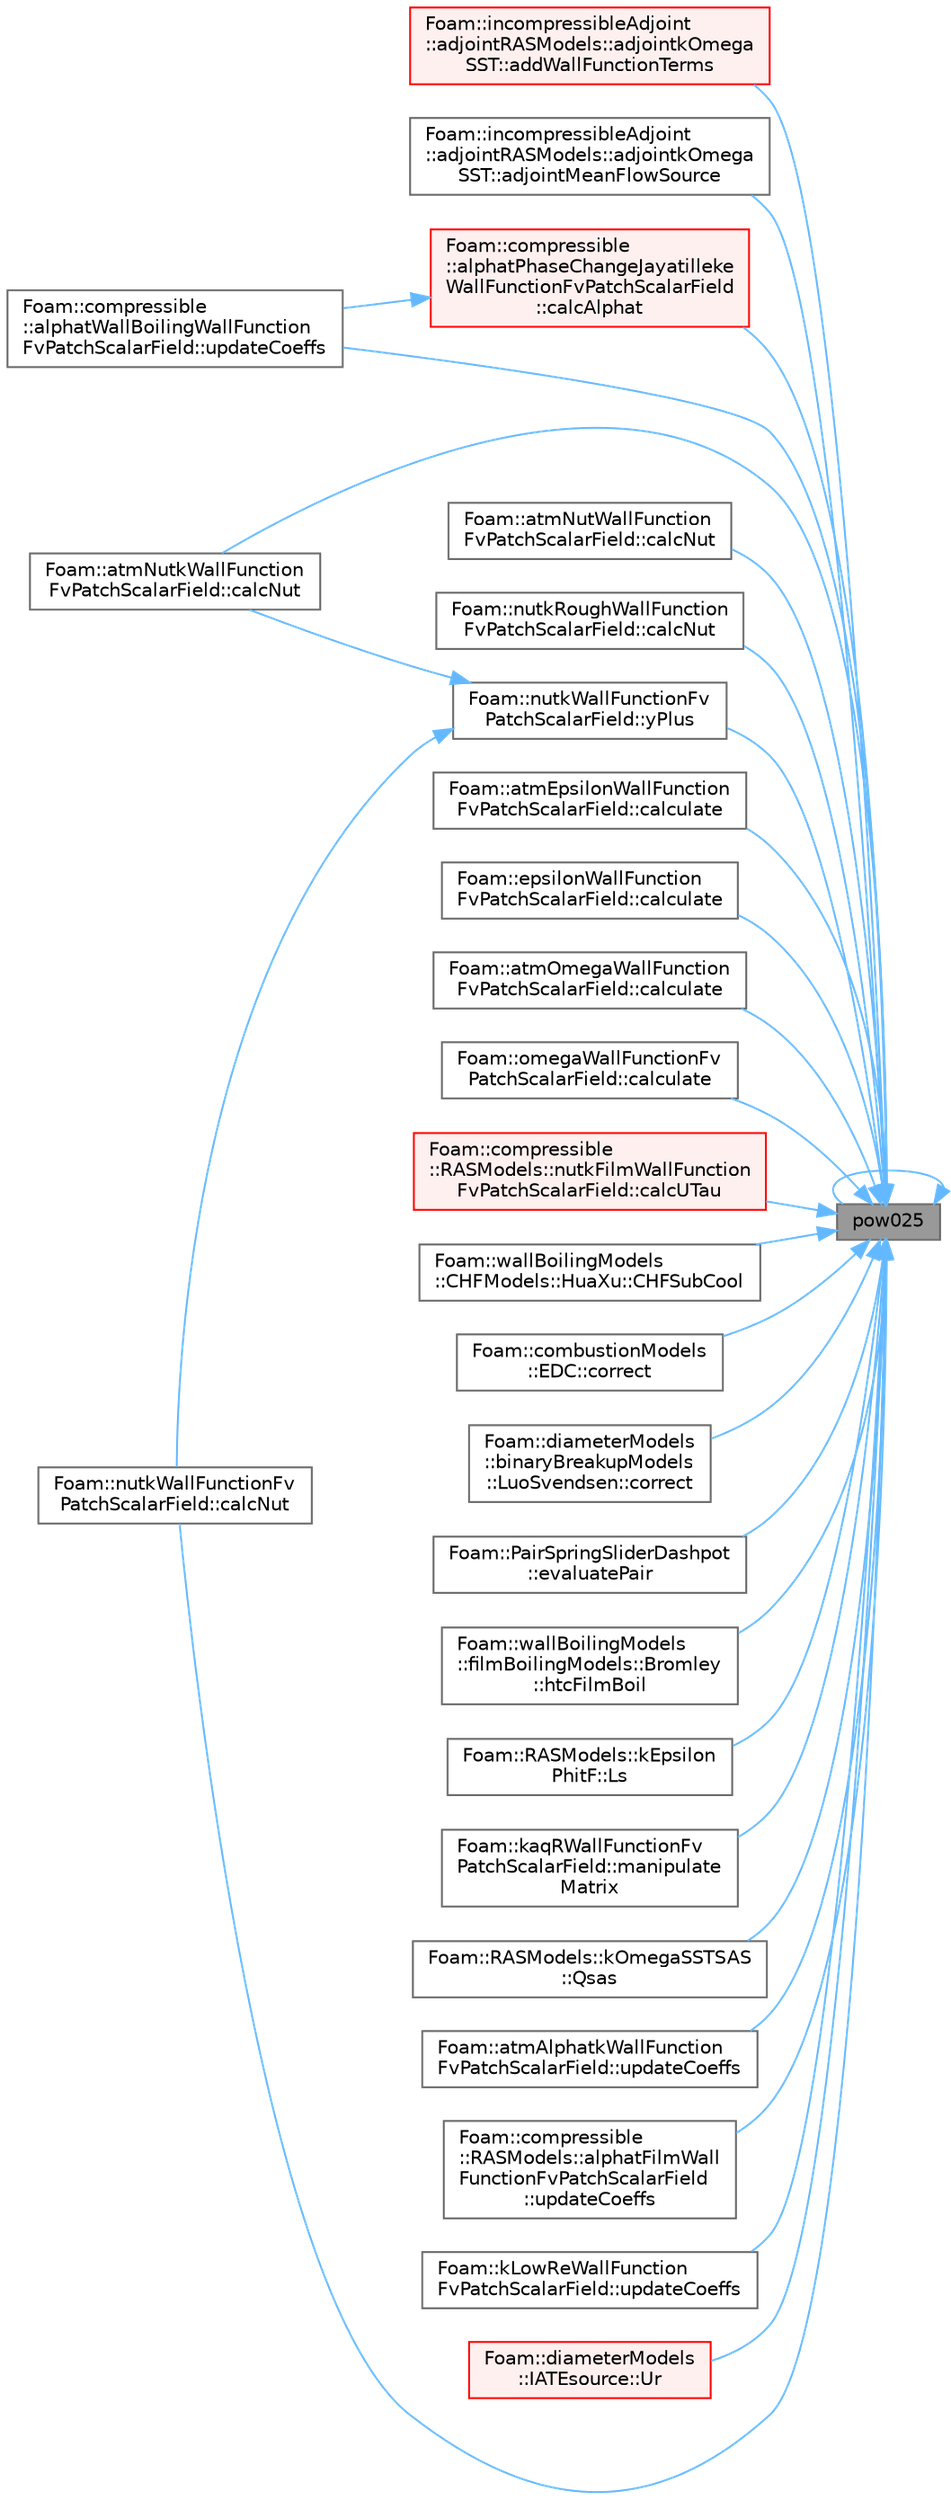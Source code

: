 digraph "pow025"
{
 // LATEX_PDF_SIZE
  bgcolor="transparent";
  edge [fontname=Helvetica,fontsize=10,labelfontname=Helvetica,labelfontsize=10];
  node [fontname=Helvetica,fontsize=10,shape=box,height=0.2,width=0.4];
  rankdir="RL";
  Node1 [id="Node000001",label="pow025",height=0.2,width=0.4,color="gray40", fillcolor="grey60", style="filled", fontcolor="black",tooltip=" "];
  Node1 -> Node2 [id="edge1_Node000001_Node000002",dir="back",color="steelblue1",style="solid",tooltip=" "];
  Node2 [id="Node000002",label="Foam::incompressibleAdjoint\l::adjointRASModels::adjointkOmega\lSST::addWallFunctionTerms",height=0.2,width=0.4,color="red", fillcolor="#FFF0F0", style="filled",URL="$classFoam_1_1incompressibleAdjoint_1_1adjointRASModels_1_1adjointkOmegaSST.html#a941dfe7af6e8a6fb5973078edaa9b172",tooltip=" "];
  Node1 -> Node4 [id="edge2_Node000001_Node000004",dir="back",color="steelblue1",style="solid",tooltip=" "];
  Node4 [id="Node000004",label="Foam::incompressibleAdjoint\l::adjointRASModels::adjointkOmega\lSST::adjointMeanFlowSource",height=0.2,width=0.4,color="grey40", fillcolor="white", style="filled",URL="$classFoam_1_1incompressibleAdjoint_1_1adjointRASModels_1_1adjointkOmegaSST.html#a988e3f123d5b9627c415d1bbbea4cdc7",tooltip=" "];
  Node1 -> Node5 [id="edge3_Node000001_Node000005",dir="back",color="steelblue1",style="solid",tooltip=" "];
  Node5 [id="Node000005",label="Foam::compressible\l::alphatPhaseChangeJayatilleke\lWallFunctionFvPatchScalarField\l::calcAlphat",height=0.2,width=0.4,color="red", fillcolor="#FFF0F0", style="filled",URL="$classFoam_1_1compressible_1_1alphatPhaseChangeJayatillekeWallFunctionFvPatchScalarField.html#a3ff2c11cc375cc935614590135b78ed4",tooltip=" "];
  Node5 -> Node8 [id="edge4_Node000005_Node000008",dir="back",color="steelblue1",style="solid",tooltip=" "];
  Node8 [id="Node000008",label="Foam::compressible\l::alphatWallBoilingWallFunction\lFvPatchScalarField::updateCoeffs",height=0.2,width=0.4,color="grey40", fillcolor="white", style="filled",URL="$classFoam_1_1compressible_1_1alphatWallBoilingWallFunctionFvPatchScalarField.html#a7e24eafac629d3733181cd942d4c902f",tooltip=" "];
  Node1 -> Node9 [id="edge5_Node000001_Node000009",dir="back",color="steelblue1",style="solid",tooltip=" "];
  Node9 [id="Node000009",label="Foam::atmNutkWallFunction\lFvPatchScalarField::calcNut",height=0.2,width=0.4,color="grey40", fillcolor="white", style="filled",URL="$classFoam_1_1atmNutkWallFunctionFvPatchScalarField.html#a770ef88c60cd370e9d4eacc46f774f07",tooltip=" "];
  Node1 -> Node10 [id="edge6_Node000001_Node000010",dir="back",color="steelblue1",style="solid",tooltip=" "];
  Node10 [id="Node000010",label="Foam::atmNutWallFunction\lFvPatchScalarField::calcNut",height=0.2,width=0.4,color="grey40", fillcolor="white", style="filled",URL="$classFoam_1_1atmNutWallFunctionFvPatchScalarField.html#a770ef88c60cd370e9d4eacc46f774f07",tooltip=" "];
  Node1 -> Node11 [id="edge7_Node000001_Node000011",dir="back",color="steelblue1",style="solid",tooltip=" "];
  Node11 [id="Node000011",label="Foam::nutkRoughWallFunction\lFvPatchScalarField::calcNut",height=0.2,width=0.4,color="grey40", fillcolor="white", style="filled",URL="$classFoam_1_1nutkRoughWallFunctionFvPatchScalarField.html#afd7c61e58cf31fca49fbf0f08b683b22",tooltip=" "];
  Node1 -> Node12 [id="edge8_Node000001_Node000012",dir="back",color="steelblue1",style="solid",tooltip=" "];
  Node12 [id="Node000012",label="Foam::nutkWallFunctionFv\lPatchScalarField::calcNut",height=0.2,width=0.4,color="grey40", fillcolor="white", style="filled",URL="$classFoam_1_1nutkWallFunctionFvPatchScalarField.html#afd7c61e58cf31fca49fbf0f08b683b22",tooltip=" "];
  Node1 -> Node13 [id="edge9_Node000001_Node000013",dir="back",color="steelblue1",style="solid",tooltip=" "];
  Node13 [id="Node000013",label="Foam::atmEpsilonWallFunction\lFvPatchScalarField::calculate",height=0.2,width=0.4,color="grey40", fillcolor="white", style="filled",URL="$classFoam_1_1atmEpsilonWallFunctionFvPatchScalarField.html#a9b10d949afa36a0fe772c66e94719865",tooltip=" "];
  Node1 -> Node14 [id="edge10_Node000001_Node000014",dir="back",color="steelblue1",style="solid",tooltip=" "];
  Node14 [id="Node000014",label="Foam::epsilonWallFunction\lFvPatchScalarField::calculate",height=0.2,width=0.4,color="grey40", fillcolor="white", style="filled",URL="$classFoam_1_1epsilonWallFunctionFvPatchScalarField.html#a9b10d949afa36a0fe772c66e94719865",tooltip=" "];
  Node1 -> Node15 [id="edge11_Node000001_Node000015",dir="back",color="steelblue1",style="solid",tooltip=" "];
  Node15 [id="Node000015",label="Foam::atmOmegaWallFunction\lFvPatchScalarField::calculate",height=0.2,width=0.4,color="grey40", fillcolor="white", style="filled",URL="$classFoam_1_1atmOmegaWallFunctionFvPatchScalarField.html#a198ab1edcd6a58e1f422febaac58dacc",tooltip=" "];
  Node1 -> Node16 [id="edge12_Node000001_Node000016",dir="back",color="steelblue1",style="solid",tooltip=" "];
  Node16 [id="Node000016",label="Foam::omegaWallFunctionFv\lPatchScalarField::calculate",height=0.2,width=0.4,color="grey40", fillcolor="white", style="filled",URL="$classFoam_1_1omegaWallFunctionFvPatchScalarField.html#a198ab1edcd6a58e1f422febaac58dacc",tooltip=" "];
  Node1 -> Node17 [id="edge13_Node000001_Node000017",dir="back",color="steelblue1",style="solid",tooltip=" "];
  Node17 [id="Node000017",label="Foam::compressible\l::RASModels::nutkFilmWallFunction\lFvPatchScalarField::calcUTau",height=0.2,width=0.4,color="red", fillcolor="#FFF0F0", style="filled",URL="$classFoam_1_1compressible_1_1RASModels_1_1nutkFilmWallFunctionFvPatchScalarField.html#a24807ec3405a761fb6380573614a3040",tooltip=" "];
  Node1 -> Node20 [id="edge14_Node000001_Node000020",dir="back",color="steelblue1",style="solid",tooltip=" "];
  Node20 [id="Node000020",label="Foam::wallBoilingModels\l::CHFModels::HuaXu::CHFSubCool",height=0.2,width=0.4,color="grey40", fillcolor="white", style="filled",URL="$classFoam_1_1wallBoilingModels_1_1CHFModels_1_1HuaXu.html#a25bef6baf7a27d871fc2b184173412cb",tooltip=" "];
  Node1 -> Node21 [id="edge15_Node000001_Node000021",dir="back",color="steelblue1",style="solid",tooltip=" "];
  Node21 [id="Node000021",label="Foam::combustionModels\l::EDC::correct",height=0.2,width=0.4,color="grey40", fillcolor="white", style="filled",URL="$classFoam_1_1combustionModels_1_1EDC.html#a3ae44b28050c3aa494c1d8e18cf618c1",tooltip=" "];
  Node1 -> Node22 [id="edge16_Node000001_Node000022",dir="back",color="steelblue1",style="solid",tooltip=" "];
  Node22 [id="Node000022",label="Foam::diameterModels\l::binaryBreakupModels\l::LuoSvendsen::correct",height=0.2,width=0.4,color="grey40", fillcolor="white", style="filled",URL="$classFoam_1_1diameterModels_1_1binaryBreakupModels_1_1LuoSvendsen.html#a3ae44b28050c3aa494c1d8e18cf618c1",tooltip=" "];
  Node1 -> Node23 [id="edge17_Node000001_Node000023",dir="back",color="steelblue1",style="solid",tooltip=" "];
  Node23 [id="Node000023",label="Foam::PairSpringSliderDashpot\l::evaluatePair",height=0.2,width=0.4,color="grey40", fillcolor="white", style="filled",URL="$classFoam_1_1PairSpringSliderDashpot.html#ae1cc94e2fac97f062d2352b6971da03a",tooltip=" "];
  Node1 -> Node24 [id="edge18_Node000001_Node000024",dir="back",color="steelblue1",style="solid",tooltip=" "];
  Node24 [id="Node000024",label="Foam::wallBoilingModels\l::filmBoilingModels::Bromley\l::htcFilmBoil",height=0.2,width=0.4,color="grey40", fillcolor="white", style="filled",URL="$classFoam_1_1wallBoilingModels_1_1filmBoilingModels_1_1Bromley.html#a5f0c1b6713fd6b6d4951217f521a9e60",tooltip=" "];
  Node1 -> Node25 [id="edge19_Node000001_Node000025",dir="back",color="steelblue1",style="solid",tooltip=" "];
  Node25 [id="Node000025",label="Foam::RASModels::kEpsilon\lPhitF::Ls",height=0.2,width=0.4,color="grey40", fillcolor="white", style="filled",URL="$classFoam_1_1RASModels_1_1kEpsilonPhitF.html#adc6da0c8acfa36244cead24a91edfd31",tooltip=" "];
  Node1 -> Node26 [id="edge20_Node000001_Node000026",dir="back",color="steelblue1",style="solid",tooltip=" "];
  Node26 [id="Node000026",label="Foam::kaqRWallFunctionFv\lPatchScalarField::manipulate\lMatrix",height=0.2,width=0.4,color="grey40", fillcolor="white", style="filled",URL="$classFoam_1_1kaqRWallFunctionFvPatchScalarField.html#a3f0cafc1e1afd9a71ada8385e3fa343a",tooltip=" "];
  Node1 -> Node1 [id="edge21_Node000001_Node000001",dir="back",color="steelblue1",style="solid",tooltip=" "];
  Node1 -> Node27 [id="edge22_Node000001_Node000027",dir="back",color="steelblue1",style="solid",tooltip=" "];
  Node27 [id="Node000027",label="Foam::RASModels::kOmegaSSTSAS\l::Qsas",height=0.2,width=0.4,color="grey40", fillcolor="white", style="filled",URL="$classFoam_1_1RASModels_1_1kOmegaSSTSAS.html#aa60c947284ed701b5f5708d25d1808b5",tooltip=" "];
  Node1 -> Node28 [id="edge23_Node000001_Node000028",dir="back",color="steelblue1",style="solid",tooltip=" "];
  Node28 [id="Node000028",label="Foam::atmAlphatkWallFunction\lFvPatchScalarField::updateCoeffs",height=0.2,width=0.4,color="grey40", fillcolor="white", style="filled",URL="$classFoam_1_1atmAlphatkWallFunctionFvPatchScalarField.html#a7e24eafac629d3733181cd942d4c902f",tooltip=" "];
  Node1 -> Node8 [id="edge24_Node000001_Node000008",dir="back",color="steelblue1",style="solid",tooltip=" "];
  Node1 -> Node29 [id="edge25_Node000001_Node000029",dir="back",color="steelblue1",style="solid",tooltip=" "];
  Node29 [id="Node000029",label="Foam::compressible\l::RASModels::alphatFilmWall\lFunctionFvPatchScalarField\l::updateCoeffs",height=0.2,width=0.4,color="grey40", fillcolor="white", style="filled",URL="$classFoam_1_1compressible_1_1RASModels_1_1alphatFilmWallFunctionFvPatchScalarField.html#a7e24eafac629d3733181cd942d4c902f",tooltip=" "];
  Node1 -> Node30 [id="edge26_Node000001_Node000030",dir="back",color="steelblue1",style="solid",tooltip=" "];
  Node30 [id="Node000030",label="Foam::kLowReWallFunction\lFvPatchScalarField::updateCoeffs",height=0.2,width=0.4,color="grey40", fillcolor="white", style="filled",URL="$classFoam_1_1kLowReWallFunctionFvPatchScalarField.html#a7e24eafac629d3733181cd942d4c902f",tooltip=" "];
  Node1 -> Node31 [id="edge27_Node000001_Node000031",dir="back",color="steelblue1",style="solid",tooltip=" "];
  Node31 [id="Node000031",label="Foam::diameterModels\l::IATEsource::Ur",height=0.2,width=0.4,color="red", fillcolor="#FFF0F0", style="filled",URL="$classFoam_1_1diameterModels_1_1IATEsource.html#ac08f8facd7b8728d3009959e765daba6",tooltip=" "];
  Node1 -> Node33 [id="edge28_Node000001_Node000033",dir="back",color="steelblue1",style="solid",tooltip=" "];
  Node33 [id="Node000033",label="Foam::nutkWallFunctionFv\lPatchScalarField::yPlus",height=0.2,width=0.4,color="grey40", fillcolor="white", style="filled",URL="$classFoam_1_1nutkWallFunctionFvPatchScalarField.html#a0ea0035d2c84eaba07c05a9e819741f6",tooltip=" "];
  Node33 -> Node9 [id="edge29_Node000033_Node000009",dir="back",color="steelblue1",style="solid",tooltip=" "];
  Node33 -> Node12 [id="edge30_Node000033_Node000012",dir="back",color="steelblue1",style="solid",tooltip=" "];
}
